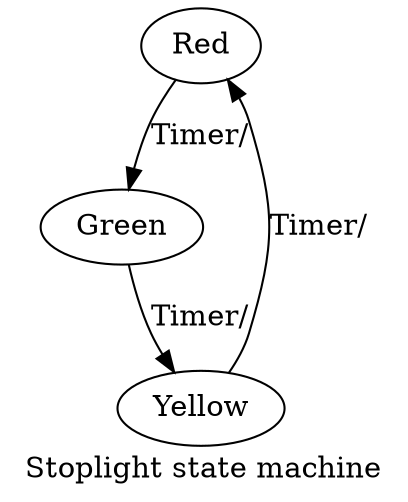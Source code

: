 digraph "stoplight" {
    label="Stoplight state machine";
    
    Red; // Red
    Yellow; // Yellow
    Green; // Green

    
    Red -> Green [label="Timer/"];
    Yellow -> Red [label="Timer/"];
    Green -> Yellow [label="Timer/"];
}
